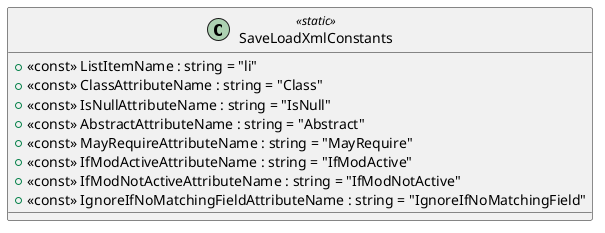 @startuml
class SaveLoadXmlConstants <<static>> {
    + <<const>> ListItemName : string = "li"
    + <<const>> ClassAttributeName : string = "Class"
    + <<const>> IsNullAttributeName : string = "IsNull"
    + <<const>> AbstractAttributeName : string = "Abstract"
    + <<const>> MayRequireAttributeName : string = "MayRequire"
    + <<const>> IfModActiveAttributeName : string = "IfModActive"
    + <<const>> IfModNotActiveAttributeName : string = "IfModNotActive"
    + <<const>> IgnoreIfNoMatchingFieldAttributeName : string = "IgnoreIfNoMatchingField"
}
@enduml
